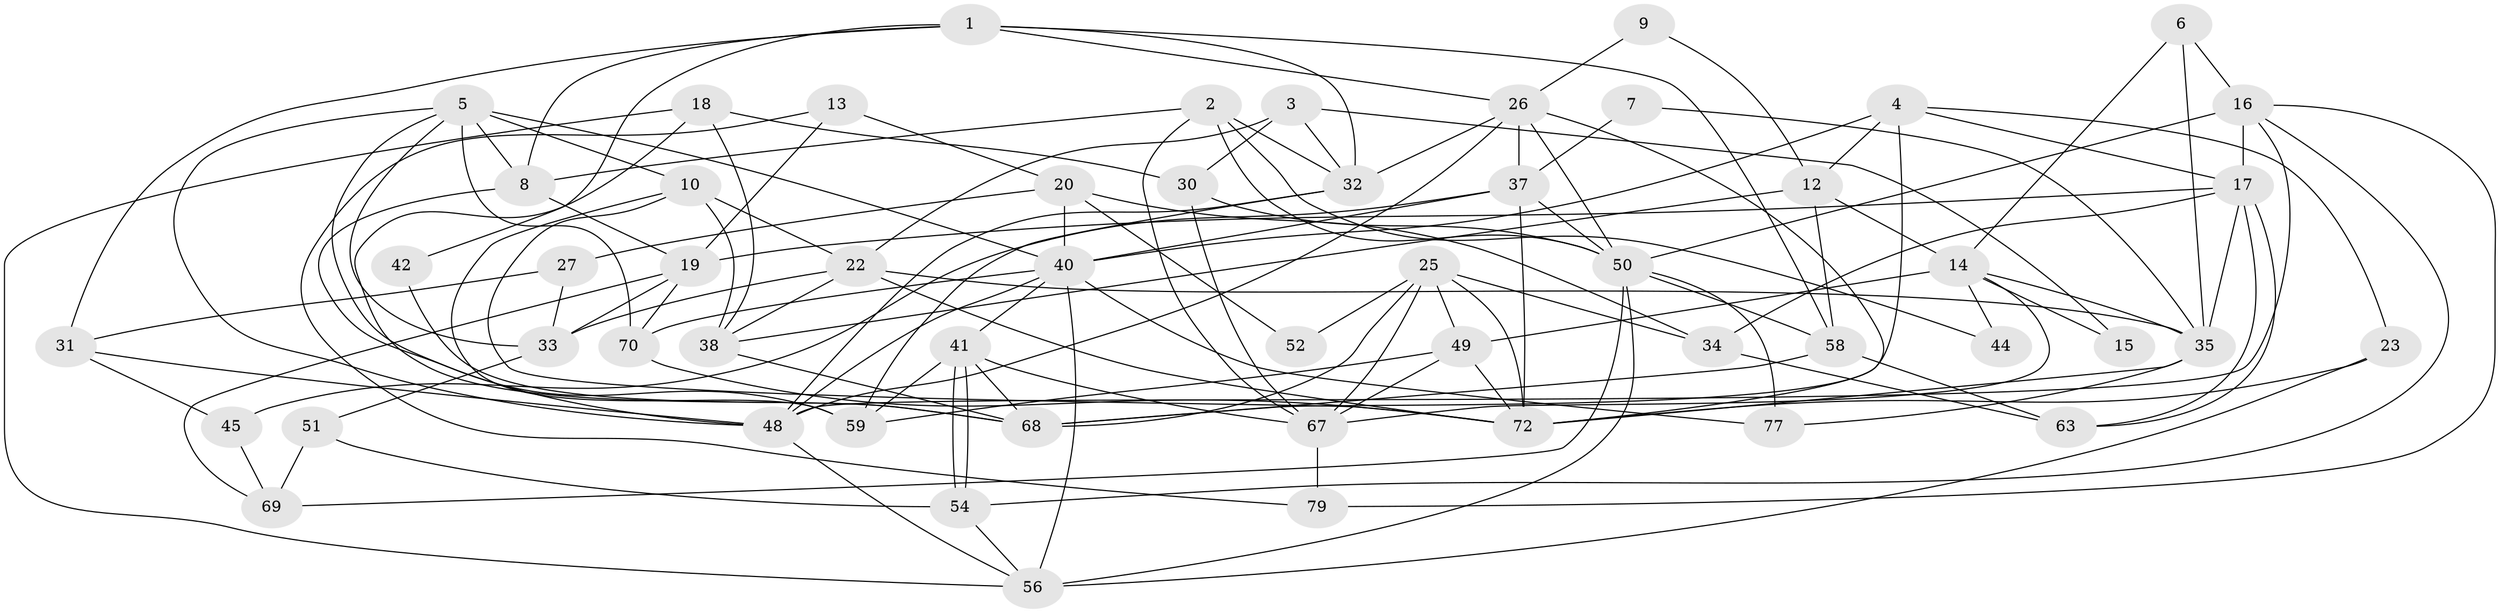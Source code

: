 // original degree distribution, {5: 0.1927710843373494, 3: 0.27710843373493976, 4: 0.30120481927710846, 2: 0.10843373493975904, 6: 0.07228915662650602, 7: 0.03614457831325301, 8: 0.012048192771084338}
// Generated by graph-tools (version 1.1) at 2025/11/02/27/25 16:11:22]
// undirected, 54 vertices, 133 edges
graph export_dot {
graph [start="1"]
  node [color=gray90,style=filled];
  1 [super="+29"];
  2 [super="+21"];
  3 [super="+62"];
  4 [super="+28"];
  5 [super="+11"];
  6;
  7;
  8;
  9;
  10;
  12 [super="+75"];
  13;
  14 [super="+73"];
  15;
  16 [super="+57"];
  17 [super="+46"];
  18 [super="+53"];
  19 [super="+36"];
  20 [super="+65"];
  22 [super="+24"];
  23;
  25;
  26 [super="+43"];
  27;
  30 [super="+82"];
  31;
  32 [super="+78"];
  33;
  34 [super="+66"];
  35 [super="+61"];
  37 [super="+39"];
  38 [super="+47"];
  40 [super="+74"];
  41 [super="+64"];
  42;
  44;
  45;
  48 [super="+55"];
  49 [super="+71"];
  50 [super="+81"];
  51;
  52;
  54;
  56 [super="+83"];
  58 [super="+60"];
  59;
  63;
  67 [super="+80"];
  68;
  69;
  70;
  72 [super="+76"];
  77;
  79;
  1 -- 26;
  1 -- 31;
  1 -- 42;
  1 -- 58;
  1 -- 8;
  1 -- 32;
  2 -- 67;
  2 -- 32;
  2 -- 8;
  2 -- 50;
  2 -- 44;
  3 -- 22;
  3 -- 30;
  3 -- 15;
  3 -- 32;
  4 -- 68;
  4 -- 12;
  4 -- 17;
  4 -- 23;
  4 -- 40;
  5 -- 8;
  5 -- 70;
  5 -- 48;
  5 -- 33;
  5 -- 10;
  5 -- 59;
  5 -- 40;
  6 -- 16;
  6 -- 14;
  6 -- 35;
  7 -- 37;
  7 -- 35;
  8 -- 48;
  8 -- 19;
  9 -- 26;
  9 -- 12;
  10 -- 59;
  10 -- 38;
  10 -- 72;
  10 -- 22;
  12 -- 38;
  12 -- 14;
  12 -- 58;
  13 -- 79;
  13 -- 19;
  13 -- 20;
  14 -- 15;
  14 -- 35;
  14 -- 44;
  14 -- 49;
  14 -- 67;
  16 -- 50;
  16 -- 17 [weight=2];
  16 -- 54;
  16 -- 79;
  16 -- 48;
  17 -- 63;
  17 -- 63;
  17 -- 19;
  17 -- 35;
  17 -- 34;
  18 -- 38;
  18 -- 56;
  18 -- 68;
  18 -- 30;
  19 -- 69;
  19 -- 70;
  19 -- 33;
  20 -- 34;
  20 -- 52;
  20 -- 27;
  20 -- 40;
  22 -- 72;
  22 -- 33;
  22 -- 38 [weight=2];
  22 -- 35;
  23 -- 72;
  23 -- 56;
  25 -- 68;
  25 -- 52;
  25 -- 67;
  25 -- 72;
  25 -- 34;
  25 -- 49;
  26 -- 50;
  26 -- 37;
  26 -- 32;
  26 -- 72;
  26 -- 48;
  27 -- 31;
  27 -- 33;
  30 -- 67;
  30 -- 50;
  31 -- 45;
  31 -- 48;
  32 -- 48;
  32 -- 59;
  33 -- 51;
  34 -- 63;
  35 -- 72;
  35 -- 77;
  37 -- 40;
  37 -- 50;
  37 -- 72;
  37 -- 45;
  38 -- 68;
  40 -- 41;
  40 -- 70;
  40 -- 56;
  40 -- 77;
  40 -- 48;
  41 -- 54;
  41 -- 54;
  41 -- 68;
  41 -- 67;
  41 -- 59;
  42 -- 68;
  45 -- 69;
  48 -- 56;
  49 -- 59;
  49 -- 72;
  49 -- 67;
  50 -- 58;
  50 -- 77;
  50 -- 69;
  50 -- 56;
  51 -- 54;
  51 -- 69;
  54 -- 56;
  58 -- 63;
  58 -- 68;
  67 -- 79;
  70 -- 72;
}
